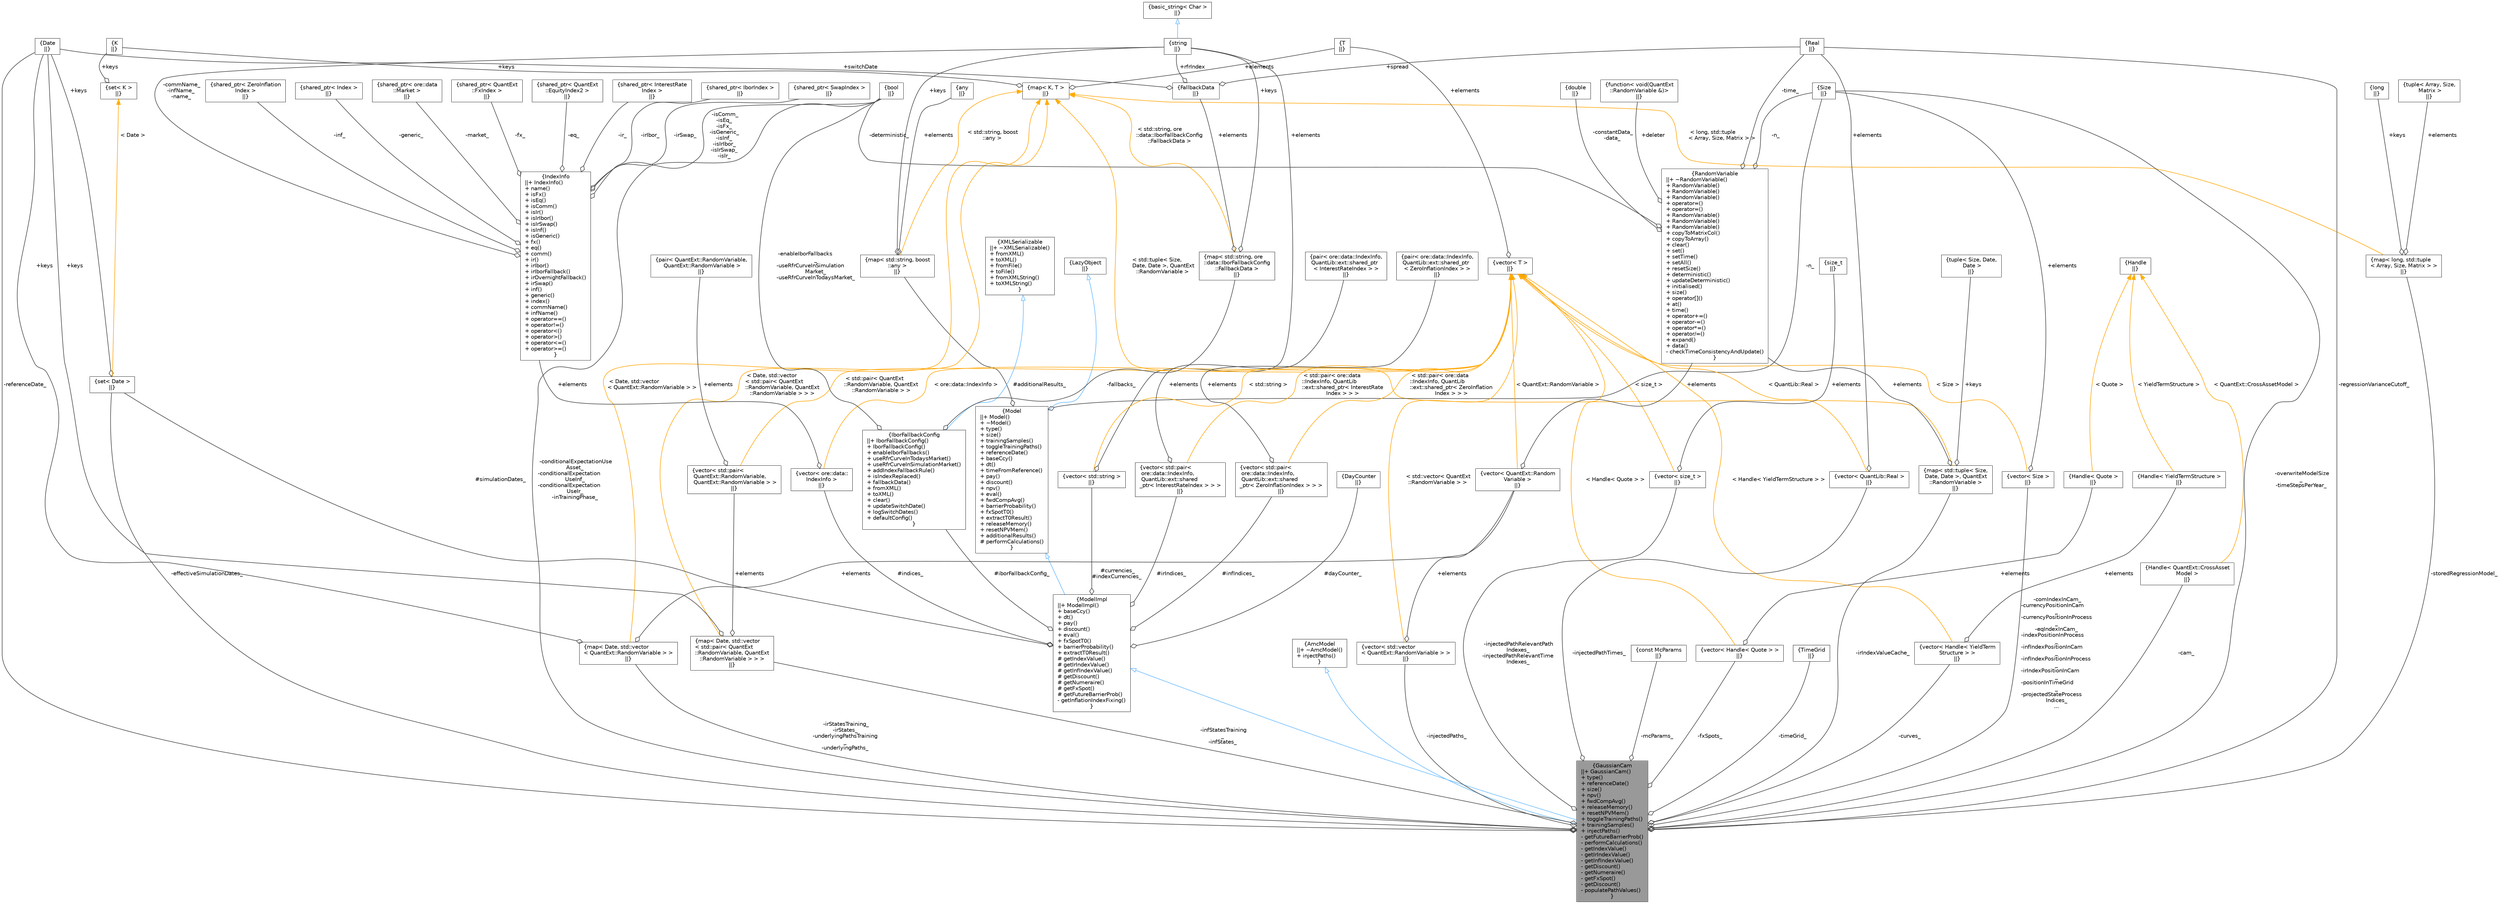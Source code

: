 digraph "GaussianCam"
{
 // INTERACTIVE_SVG=YES
 // LATEX_PDF_SIZE
  bgcolor="transparent";
  edge [fontname=Helvetica,fontsize=10,labelfontname=Helvetica,labelfontsize=10];
  node [fontname=Helvetica,fontsize=10,shape=box,height=0.2,width=0.4];
  Node1 [label="{GaussianCam\n||+ GaussianCam()\l+ type()\l+ referenceDate()\l+ size()\l+ npv()\l+ fwdCompAvg()\l+ releaseMemory()\l+ resetNPVMem()\l+ toggleTrainingPaths()\l+ trainingSamples()\l+ injectPaths()\l- getFutureBarrierProb()\l- performCalculations()\l- getIndexValue()\l- getIrIndexValue()\l- getInfIndexValue()\l- getDiscount()\l- getNumeraire()\l- getFxSpot()\l- getDiscount()\l- populatePathValues()\l}",height=0.2,width=0.4,color="gray40", fillcolor="grey60", style="filled", fontcolor="black",tooltip=" "];
  Node2 -> Node1 [dir="back",color="steelblue1",style="solid",arrowtail="onormal"];
  Node2 [label="{ModelImpl\n||+ ModelImpl()\l+ baseCcy()\l+ dt()\l+ pay()\l+ discount()\l+ eval()\l+ fxSpotT0()\l+ barrierProbability()\l+ extractT0Result()\l# getIndexValue()\l# getIrIndexValue()\l# getInfIndexValue()\l# getDiscount()\l# getNumeraire()\l# getFxSpot()\l# getFutureBarrierProb()\l- getInflationIndexFixing()\l}",height=0.2,width=0.4,color="gray40", fillcolor="white", style="filled",URL="$classore_1_1data_1_1_model_impl.html",tooltip=" "];
  Node3 -> Node2 [dir="back",color="steelblue1",style="solid",arrowtail="onormal"];
  Node3 [label="{Model\n||+ Model()\l+ ~Model()\l+ type()\l+ size()\l+ trainingSamples()\l+ toggleTrainingPaths()\l+ referenceDate()\l+ baseCcy()\l+ dt()\l+ timeFromReference()\l+ pay()\l+ discount()\l+ npv()\l+ eval()\l+ fwdCompAvg()\l+ barrierProbability()\l+ fxSpotT0()\l+ extractT0Result()\l+ releaseMemory()\l+ resetNPVMem()\l+ additionalResults()\l# performCalculations()\l}",height=0.2,width=0.4,color="gray40", fillcolor="white", style="filled",URL="$classore_1_1data_1_1_model.html",tooltip=" "];
  Node4 -> Node3 [dir="back",color="steelblue1",style="solid",arrowtail="onormal"];
  Node4 [label="{LazyObject\n||}",height=0.2,width=0.4,color="gray40", fillcolor="white", style="filled",URL="$class_lazy_object.html",tooltip=" "];
  Node5 -> Node3 [color="grey25",style="solid",label=" #additionalResults_" ,arrowhead="odiamond"];
  Node5 [label="{map\< std::string, boost\l::any \>\n||}",height=0.2,width=0.4,color="gray40", fillcolor="white", style="filled",tooltip=" "];
  Node6 -> Node5 [color="grey25",style="solid",label=" +keys" ,arrowhead="odiamond"];
  Node6 [label="{string\n||}",height=0.2,width=0.4,color="gray40", fillcolor="white", style="filled",tooltip=" "];
  Node7 -> Node6 [dir="back",color="steelblue1",style="solid",arrowtail="onormal"];
  Node7 [label="{basic_string\< Char \>\n||}",height=0.2,width=0.4,color="gray40", fillcolor="white", style="filled",tooltip=" "];
  Node8 -> Node5 [color="grey25",style="solid",label=" +elements" ,arrowhead="odiamond"];
  Node8 [label="{any\n||}",height=0.2,width=0.4,color="gray40", fillcolor="white", style="filled",tooltip=" "];
  Node9 -> Node5 [dir="back",color="orange",style="solid",label=" \< std::string, boost\l::any \>" ];
  Node9 [label="{map\< K, T \>\n||}",height=0.2,width=0.4,color="gray40", fillcolor="white", style="filled",tooltip=" "];
  Node10 -> Node9 [color="grey25",style="solid",label=" +keys" ,arrowhead="odiamond"];
  Node10 [label="{K\n||}",height=0.2,width=0.4,color="gray40", fillcolor="white", style="filled",tooltip=" "];
  Node11 -> Node9 [color="grey25",style="solid",label=" +elements" ,arrowhead="odiamond"];
  Node11 [label="{T\n||}",height=0.2,width=0.4,color="gray40", fillcolor="white", style="filled",tooltip=" "];
  Node12 -> Node3 [color="grey25",style="solid",label=" -n_" ,arrowhead="odiamond"];
  Node12 [label="{Size\n||}",height=0.2,width=0.4,color="gray40", fillcolor="white", style="filled",tooltip=" "];
  Node13 -> Node2 [color="grey25",style="solid",label=" #dayCounter_" ,arrowhead="odiamond"];
  Node13 [label="{DayCounter\n||}",height=0.2,width=0.4,color="gray40", fillcolor="white", style="filled",tooltip=" "];
  Node14 -> Node2 [color="grey25",style="solid",label=" #currencies_\n#indexCurrencies_" ,arrowhead="odiamond"];
  Node14 [label="{vector\< std::string \>\n||}",height=0.2,width=0.4,color="gray40", fillcolor="white", style="filled",tooltip=" "];
  Node6 -> Node14 [color="grey25",style="solid",label=" +elements" ,arrowhead="odiamond"];
  Node15 -> Node14 [dir="back",color="orange",style="solid",label=" \< std::string \>" ];
  Node15 [label="{vector\< T \>\n||}",height=0.2,width=0.4,color="gray40", fillcolor="white", style="filled",tooltip=" "];
  Node11 -> Node15 [color="grey25",style="solid",label=" +elements" ,arrowhead="odiamond"];
  Node16 -> Node2 [color="grey25",style="solid",label=" #simulationDates_" ,arrowhead="odiamond"];
  Node16 [label="{set\< Date \>\n||}",height=0.2,width=0.4,color="gray40", fillcolor="white", style="filled",tooltip=" "];
  Node17 -> Node16 [color="grey25",style="solid",label=" +keys" ,arrowhead="odiamond"];
  Node17 [label="{Date\n||}",height=0.2,width=0.4,color="gray40", fillcolor="white", style="filled",tooltip=" "];
  Node18 -> Node16 [dir="back",color="orange",style="solid",label=" \< Date \>" ];
  Node18 [label="{set\< K \>\n||}",height=0.2,width=0.4,color="gray40", fillcolor="white", style="filled",tooltip=" "];
  Node10 -> Node18 [color="grey25",style="solid",label=" +keys" ,arrowhead="odiamond"];
  Node19 -> Node2 [color="grey25",style="solid",label=" #iborFallbackConfig_" ,arrowhead="odiamond"];
  Node19 [label="{IborFallbackConfig\n||+ IborFallbackConfig()\l+ IborFallbackConfig()\l+ enableIborFallbacks()\l+ useRfrCurveInTodaysMarket()\l+ useRfrCurveInSimulationMarket()\l+ addIndexFallbackRule()\l+ isIndexReplaced()\l+ fallbackData()\l+ fromXML()\l+ toXML()\l+ clear()\l+ updateSwitchDate()\l+ logSwitchDates()\l+ defaultConfig()\l}",height=0.2,width=0.4,color="gray40", fillcolor="white", style="filled",URL="$classore_1_1data_1_1_ibor_fallback_config.html",tooltip=" "];
  Node20 -> Node19 [dir="back",color="steelblue1",style="solid",arrowtail="onormal"];
  Node20 [label="{XMLSerializable\n||+ ~XMLSerializable()\l+ fromXML()\l+ toXML()\l+ fromFile()\l+ toFile()\l+ fromXMLString()\l+ toXMLString()\l}",height=0.2,width=0.4,color="gray40", fillcolor="white", style="filled",URL="$classore_1_1data_1_1_x_m_l_serializable.html",tooltip="Base class for all serializable classes."];
  Node21 -> Node19 [color="grey25",style="solid",label=" -enableIborFallbacks\l_\n-useRfrCurveInSimulation\lMarket_\n-useRfrCurveInTodaysMarket_" ,arrowhead="odiamond"];
  Node21 [label="{bool\n||}",height=0.2,width=0.4,color="gray40", fillcolor="white", style="filled",URL="$classbool.html",tooltip=" "];
  Node22 -> Node19 [color="grey25",style="solid",label=" -fallbacks_" ,arrowhead="odiamond"];
  Node22 [label="{map\< std::string, ore\l::data::IborFallbackConfig\l::FallbackData \>\n||}",height=0.2,width=0.4,color="gray40", fillcolor="white", style="filled",tooltip=" "];
  Node6 -> Node22 [color="grey25",style="solid",label=" +keys" ,arrowhead="odiamond"];
  Node23 -> Node22 [color="grey25",style="solid",label=" +elements" ,arrowhead="odiamond"];
  Node23 [label="{FallbackData\n||}",height=0.2,width=0.4,color="gray40", fillcolor="white", style="filled",URL="$structore_1_1data_1_1_ibor_fallback_config_1_1_fallback_data.html",tooltip=" "];
  Node6 -> Node23 [color="grey25",style="solid",label=" +rfrIndex" ,arrowhead="odiamond"];
  Node24 -> Node23 [color="grey25",style="solid",label=" +spread" ,arrowhead="odiamond"];
  Node24 [label="{Real\n||}",height=0.2,width=0.4,color="gray40", fillcolor="white", style="filled",tooltip=" "];
  Node17 -> Node23 [color="grey25",style="solid",label=" +switchDate" ,arrowhead="odiamond"];
  Node9 -> Node22 [dir="back",color="orange",style="solid",label=" \< std::string, ore\l::data::IborFallbackConfig\l::FallbackData \>" ];
  Node25 -> Node2 [color="grey25",style="solid",label=" #irIndices_" ,arrowhead="odiamond"];
  Node25 [label="{vector\< std::pair\<\l ore::data::IndexInfo,\l QuantLib::ext::shared\l_ptr\< InterestRateIndex \> \> \>\n||}",height=0.2,width=0.4,color="gray40", fillcolor="white", style="filled",tooltip=" "];
  Node26 -> Node25 [color="grey25",style="solid",label=" +elements" ,arrowhead="odiamond"];
  Node26 [label="{pair\< ore::data::IndexInfo,\l QuantLib::ext::shared_ptr\l\< InterestRateIndex \> \>\n||}",height=0.2,width=0.4,color="gray40", fillcolor="white", style="filled",tooltip=" "];
  Node15 -> Node25 [dir="back",color="orange",style="solid",label=" \< std::pair\< ore::data\l::IndexInfo, QuantLib\l::ext::shared_ptr\< InterestRate\lIndex \> \> \>" ];
  Node27 -> Node2 [color="grey25",style="solid",label=" #infIndices_" ,arrowhead="odiamond"];
  Node27 [label="{vector\< std::pair\<\l ore::data::IndexInfo,\l QuantLib::ext::shared\l_ptr\< ZeroInflationIndex \> \> \>\n||}",height=0.2,width=0.4,color="gray40", fillcolor="white", style="filled",tooltip=" "];
  Node28 -> Node27 [color="grey25",style="solid",label=" +elements" ,arrowhead="odiamond"];
  Node28 [label="{pair\< ore::data::IndexInfo,\l QuantLib::ext::shared_ptr\l\< ZeroInflationIndex \> \>\n||}",height=0.2,width=0.4,color="gray40", fillcolor="white", style="filled",tooltip=" "];
  Node15 -> Node27 [dir="back",color="orange",style="solid",label=" \< std::pair\< ore::data\l::IndexInfo, QuantLib\l::ext::shared_ptr\< ZeroInflation\lIndex \> \> \>" ];
  Node29 -> Node2 [color="grey25",style="solid",label=" #indices_" ,arrowhead="odiamond"];
  Node29 [label="{vector\< ore::data::\lIndexInfo \>\n||}",height=0.2,width=0.4,color="gray40", fillcolor="white", style="filled",tooltip=" "];
  Node30 -> Node29 [color="grey25",style="solid",label=" +elements" ,arrowhead="odiamond"];
  Node30 [label="{IndexInfo\n||+ IndexInfo()\l+ name()\l+ isFx()\l+ isEq()\l+ isComm()\l+ isIr()\l+ isIrIbor()\l+ isIrSwap()\l+ isInf()\l+ isGeneric()\l+ fx()\l+ eq()\l+ comm()\l+ ir()\l+ irIbor()\l+ irIborFallback()\l+ irOvernightFallback()\l+ irSwap()\l+ inf()\l+ generic()\l+ index()\l+ commName()\l+ infName()\l+ operator==()\l+ operator!=()\l+ operator\<()\l+ operator\>()\l+ operator\<=()\l+ operator\>=()\l}",height=0.2,width=0.4,color="gray40", fillcolor="white", style="filled",URL="$classore_1_1data_1_1_index_info.html",tooltip=" "];
  Node6 -> Node30 [color="grey25",style="solid",label=" -commName_\n-infName_\n-name_" ,arrowhead="odiamond"];
  Node31 -> Node30 [color="grey25",style="solid",label=" -market_" ,arrowhead="odiamond"];
  Node31 [label="{shared_ptr\< ore::data\l::Market \>\n||}",height=0.2,width=0.4,color="gray40", fillcolor="white", style="filled",tooltip=" "];
  Node21 -> Node30 [color="grey25",style="solid",label=" -isComm_\n-isEq_\n-isFx_\n-isGeneric_\n-isInf_\n-isIrIbor_\n-isIrSwap_\n-isIr_" ,arrowhead="odiamond"];
  Node32 -> Node30 [color="grey25",style="solid",label=" -fx_" ,arrowhead="odiamond"];
  Node32 [label="{shared_ptr\< QuantExt\l::FxIndex \>\n||}",height=0.2,width=0.4,color="gray40", fillcolor="white", style="filled",tooltip=" "];
  Node33 -> Node30 [color="grey25",style="solid",label=" -eq_" ,arrowhead="odiamond"];
  Node33 [label="{shared_ptr\< QuantExt\l::EquityIndex2 \>\n||}",height=0.2,width=0.4,color="gray40", fillcolor="white", style="filled",tooltip=" "];
  Node34 -> Node30 [color="grey25",style="solid",label=" -ir_" ,arrowhead="odiamond"];
  Node34 [label="{shared_ptr\< InterestRate\lIndex \>\n||}",height=0.2,width=0.4,color="gray40", fillcolor="white", style="filled",tooltip=" "];
  Node35 -> Node30 [color="grey25",style="solid",label=" -irIbor_" ,arrowhead="odiamond"];
  Node35 [label="{shared_ptr\< IborIndex \>\n||}",height=0.2,width=0.4,color="gray40", fillcolor="white", style="filled",tooltip=" "];
  Node36 -> Node30 [color="grey25",style="solid",label=" -irSwap_" ,arrowhead="odiamond"];
  Node36 [label="{shared_ptr\< SwapIndex \>\n||}",height=0.2,width=0.4,color="gray40", fillcolor="white", style="filled",tooltip=" "];
  Node37 -> Node30 [color="grey25",style="solid",label=" -inf_" ,arrowhead="odiamond"];
  Node37 [label="{shared_ptr\< ZeroInflation\lIndex \>\n||}",height=0.2,width=0.4,color="gray40", fillcolor="white", style="filled",tooltip=" "];
  Node38 -> Node30 [color="grey25",style="solid",label=" -generic_" ,arrowhead="odiamond"];
  Node38 [label="{shared_ptr\< Index \>\n||}",height=0.2,width=0.4,color="gray40", fillcolor="white", style="filled",tooltip=" "];
  Node15 -> Node29 [dir="back",color="orange",style="solid",label=" \< ore::data::IndexInfo \>" ];
  Node39 -> Node1 [dir="back",color="steelblue1",style="solid",arrowtail="onormal"];
  Node39 [label="{AmcModel\n||+ ~AmcModel()\l+ injectPaths()\l}",height=0.2,width=0.4,color="gray40", fillcolor="white", style="filled",URL="$classore_1_1data_1_1_amc_model.html",tooltip=" "];
  Node40 -> Node1 [color="grey25",style="solid",label=" -cam_" ,arrowhead="odiamond"];
  Node40 [label="{Handle\< QuantExt::CrossAsset\lModel \>\n||}",height=0.2,width=0.4,color="gray40", fillcolor="white", style="filled",tooltip=" "];
  Node41 -> Node40 [dir="back",color="orange",style="solid",label=" \< QuantExt::CrossAssetModel \>" ];
  Node41 [label="{Handle\n||}",height=0.2,width=0.4,color="gray40", fillcolor="white", style="filled",tooltip=" "];
  Node42 -> Node1 [color="grey25",style="solid",label=" -curves_" ,arrowhead="odiamond"];
  Node42 [label="{vector\< Handle\< YieldTerm\lStructure \> \>\n||}",height=0.2,width=0.4,color="gray40", fillcolor="white", style="filled",tooltip=" "];
  Node43 -> Node42 [color="grey25",style="solid",label=" +elements" ,arrowhead="odiamond"];
  Node43 [label="{Handle\< YieldTermStructure \>\n||}",height=0.2,width=0.4,color="gray40", fillcolor="white", style="filled",tooltip=" "];
  Node41 -> Node43 [dir="back",color="orange",style="solid",label=" \< YieldTermStructure \>" ];
  Node15 -> Node42 [dir="back",color="orange",style="solid",label=" \< Handle\< YieldTermStructure \> \>" ];
  Node44 -> Node1 [color="grey25",style="solid",label=" -fxSpots_" ,arrowhead="odiamond"];
  Node44 [label="{vector\< Handle\< Quote \> \>\n||}",height=0.2,width=0.4,color="gray40", fillcolor="white", style="filled",tooltip=" "];
  Node45 -> Node44 [color="grey25",style="solid",label=" +elements" ,arrowhead="odiamond"];
  Node45 [label="{Handle\< Quote \>\n||}",height=0.2,width=0.4,color="gray40", fillcolor="white", style="filled",tooltip=" "];
  Node41 -> Node45 [dir="back",color="orange",style="solid",label=" \< Quote \>" ];
  Node15 -> Node44 [dir="back",color="orange",style="solid",label=" \< Handle\< Quote \> \>" ];
  Node46 -> Node1 [color="grey25",style="solid",label=" -mcParams_" ,arrowhead="odiamond"];
  Node46 [label="{const McParams\n||}",height=0.2,width=0.4,color="gray40", fillcolor="white", style="filled",tooltip=" "];
  Node12 -> Node1 [color="grey25",style="solid",label=" -overwriteModelSize\l_\n-timeStepsPerYear_" ,arrowhead="odiamond"];
  Node47 -> Node1 [color="grey25",style="solid",label=" -comIndexInCam_\n-currencyPositionInCam\l_\n-currencyPositionInProcess\l_\n-eqIndexInCam_\n-indexPositionInProcess\l_\n-infIndexPositionInCam\l_\n-infIndexPositionInProcess\l_\n-irIndexPositionInCam\l_\n-positionInTimeGrid\l_\n-projectedStateProcess\lIndices_\n..." ,arrowhead="odiamond"];
  Node47 [label="{vector\< Size \>\n||}",height=0.2,width=0.4,color="gray40", fillcolor="white", style="filled",tooltip=" "];
  Node12 -> Node47 [color="grey25",style="solid",label=" +elements" ,arrowhead="odiamond"];
  Node15 -> Node47 [dir="back",color="orange",style="solid",label=" \< Size \>" ];
  Node24 -> Node1 [color="grey25",style="solid",label=" -regressionVarianceCutoff_" ,arrowhead="odiamond"];
  Node17 -> Node1 [color="grey25",style="solid",label=" -referenceDate_" ,arrowhead="odiamond"];
  Node16 -> Node1 [color="grey25",style="solid",label=" -effectiveSimulationDates_" ,arrowhead="odiamond"];
  Node48 -> Node1 [color="grey25",style="solid",label=" -timeGrid_" ,arrowhead="odiamond"];
  Node48 [label="{TimeGrid\n||}",height=0.2,width=0.4,color="gray40", fillcolor="white", style="filled",tooltip=" "];
  Node49 -> Node1 [color="grey25",style="solid",label=" -irStatesTraining_\n-irStates_\n-underlyingPathsTraining\l_\n-underlyingPaths_" ,arrowhead="odiamond"];
  Node49 [label="{map\< Date, std::vector\l\< QuantExt::RandomVariable \> \>\n||}",height=0.2,width=0.4,color="gray40", fillcolor="white", style="filled",tooltip=" "];
  Node17 -> Node49 [color="grey25",style="solid",label=" +keys" ,arrowhead="odiamond"];
  Node50 -> Node49 [color="grey25",style="solid",label=" +elements" ,arrowhead="odiamond"];
  Node50 [label="{vector\< QuantExt::Random\lVariable \>\n||}",height=0.2,width=0.4,color="gray40", fillcolor="white", style="filled",tooltip=" "];
  Node51 -> Node50 [color="grey25",style="solid",label=" +elements" ,arrowhead="odiamond"];
  Node51 [label="{RandomVariable\n||+ ~RandomVariable()\l+ RandomVariable()\l+ RandomVariable()\l+ RandomVariable()\l+ operator=()\l+ operator=()\l+ RandomVariable()\l+ RandomVariable()\l+ RandomVariable()\l+ copyToMatrixCol()\l+ copyToArray()\l+ clear()\l+ set()\l+ setTime()\l+ setAll()\l+ resetSize()\l+ deterministic()\l+ updateDeterministic()\l+ initialised()\l+ size()\l+ operator[]()\l+ at()\l+ time()\l+ operator+=()\l+ operator-=()\l+ operator*=()\l+ operator/=()\l+ expand()\l+ data()\l- checkTimeConsistencyAndUpdate()\l}",height=0.2,width=0.4,color="gray40", fillcolor="white", style="filled",URL="C:/dev/ORE/documentation/QuantExt/doc/quantext.tag$struct_quant_ext_1_1_random_variable.html",tooltip=" "];
  Node52 -> Node51 [color="grey25",style="solid",label=" +deleter" ,arrowhead="odiamond"];
  Node52 [label="{function\< void(QuantExt\l::RandomVariable &)\>\n||}",height=0.2,width=0.4,color="gray40", fillcolor="white", style="filled",tooltip=" "];
  Node12 -> Node51 [color="grey25",style="solid",label=" -n_" ,arrowhead="odiamond"];
  Node53 -> Node51 [color="grey25",style="solid",label=" -constantData_\n-data_" ,arrowhead="odiamond"];
  Node53 [label="{double\n||}",height=0.2,width=0.4,color="gray40", fillcolor="white", style="filled",tooltip=" "];
  Node21 -> Node51 [color="grey25",style="solid",label=" -deterministic_" ,arrowhead="odiamond"];
  Node24 -> Node51 [color="grey25",style="solid",label=" -time_" ,arrowhead="odiamond"];
  Node15 -> Node50 [dir="back",color="orange",style="solid",label=" \< QuantExt::RandomVariable \>" ];
  Node9 -> Node49 [dir="back",color="orange",style="solid",label=" \< Date, std::vector\l\< QuantExt::RandomVariable \> \>" ];
  Node54 -> Node1 [color="grey25",style="solid",label=" -infStatesTraining\l_\n-infStates_" ,arrowhead="odiamond"];
  Node54 [label="{map\< Date, std::vector\l\< std::pair\< QuantExt\l::RandomVariable, QuantExt\l::RandomVariable \> \> \>\n||}",height=0.2,width=0.4,color="gray40", fillcolor="white", style="filled",tooltip=" "];
  Node17 -> Node54 [color="grey25",style="solid",label=" +keys" ,arrowhead="odiamond"];
  Node55 -> Node54 [color="grey25",style="solid",label=" +elements" ,arrowhead="odiamond"];
  Node55 [label="{vector\< std::pair\<\l QuantExt::RandomVariable,\l QuantExt::RandomVariable \> \>\n||}",height=0.2,width=0.4,color="gray40", fillcolor="white", style="filled",tooltip=" "];
  Node56 -> Node55 [color="grey25",style="solid",label=" +elements" ,arrowhead="odiamond"];
  Node56 [label="{pair\< QuantExt::RandomVariable,\l QuantExt::RandomVariable \>\n||}",height=0.2,width=0.4,color="gray40", fillcolor="white", style="filled",tooltip=" "];
  Node15 -> Node55 [dir="back",color="orange",style="solid",label=" \< std::pair\< QuantExt\l::RandomVariable, QuantExt\l::RandomVariable \> \>" ];
  Node9 -> Node54 [dir="back",color="orange",style="solid",label=" \< Date, std::vector\l\< std::pair\< QuantExt\l::RandomVariable, QuantExt\l::RandomVariable \> \> \>" ];
  Node21 -> Node1 [color="grey25",style="solid",label=" -conditionalExpectationUse\lAsset_\n-conditionalExpectation\lUseInf_\n-conditionalExpectation\lUseIr_\n-inTrainingPhase_" ,arrowhead="odiamond"];
  Node57 -> Node1 [color="grey25",style="solid",label=" -irIndexValueCache_" ,arrowhead="odiamond"];
  Node57 [label="{map\< std::tuple\< Size,\l Date, Date \>, QuantExt\l::RandomVariable \>\n||}",height=0.2,width=0.4,color="gray40", fillcolor="white", style="filled",tooltip=" "];
  Node58 -> Node57 [color="grey25",style="solid",label=" +keys" ,arrowhead="odiamond"];
  Node58 [label="{tuple\< Size, Date,\l Date \>\n||}",height=0.2,width=0.4,color="gray40", fillcolor="white", style="filled",tooltip=" "];
  Node51 -> Node57 [color="grey25",style="solid",label=" +elements" ,arrowhead="odiamond"];
  Node9 -> Node57 [dir="back",color="orange",style="solid",label=" \< std::tuple\< Size,\l Date, Date \>, QuantExt\l::RandomVariable \>" ];
  Node59 -> Node1 [color="grey25",style="solid",label=" -injectedPathTimes_" ,arrowhead="odiamond"];
  Node59 [label="{vector\< QuantLib::Real \>\n||}",height=0.2,width=0.4,color="gray40", fillcolor="white", style="filled",tooltip=" "];
  Node24 -> Node59 [color="grey25",style="solid",label=" +elements" ,arrowhead="odiamond"];
  Node15 -> Node59 [dir="back",color="orange",style="solid",label=" \< QuantLib::Real \>" ];
  Node60 -> Node1 [color="grey25",style="solid",label=" -injectedPaths_" ,arrowhead="odiamond"];
  Node60 [label="{vector\< std::vector\l\< QuantExt::RandomVariable \> \>\n||}",height=0.2,width=0.4,color="gray40", fillcolor="white", style="filled",tooltip=" "];
  Node50 -> Node60 [color="grey25",style="solid",label=" +elements" ,arrowhead="odiamond"];
  Node15 -> Node60 [dir="back",color="orange",style="solid",label=" \< std::vector\< QuantExt\l::RandomVariable \> \>" ];
  Node61 -> Node1 [color="grey25",style="solid",label=" -injectedPathRelevantPath\lIndexes_\n-injectedPathRelevantTime\lIndexes_" ,arrowhead="odiamond"];
  Node61 [label="{vector\< size_t \>\n||}",height=0.2,width=0.4,color="gray40", fillcolor="white", style="filled",tooltip=" "];
  Node62 -> Node61 [color="grey25",style="solid",label=" +elements" ,arrowhead="odiamond"];
  Node62 [label="{size_t\n||}",height=0.2,width=0.4,color="gray40", fillcolor="white", style="filled",tooltip=" "];
  Node15 -> Node61 [dir="back",color="orange",style="solid",label=" \< size_t \>" ];
  Node63 -> Node1 [color="grey25",style="solid",label=" -storedRegressionModel_" ,arrowhead="odiamond"];
  Node63 [label="{map\< long, std::tuple\l\< Array, Size, Matrix \> \>\n||}",height=0.2,width=0.4,color="gray40", fillcolor="white", style="filled",tooltip=" "];
  Node64 -> Node63 [color="grey25",style="solid",label=" +keys" ,arrowhead="odiamond"];
  Node64 [label="{long\n||}",height=0.2,width=0.4,color="gray40", fillcolor="white", style="filled",tooltip=" "];
  Node65 -> Node63 [color="grey25",style="solid",label=" +elements" ,arrowhead="odiamond"];
  Node65 [label="{tuple\< Array, Size,\l Matrix \>\n||}",height=0.2,width=0.4,color="gray40", fillcolor="white", style="filled",tooltip=" "];
  Node9 -> Node63 [dir="back",color="orange",style="solid",label=" \< long, std::tuple\l\< Array, Size, Matrix \> \>" ];
}
